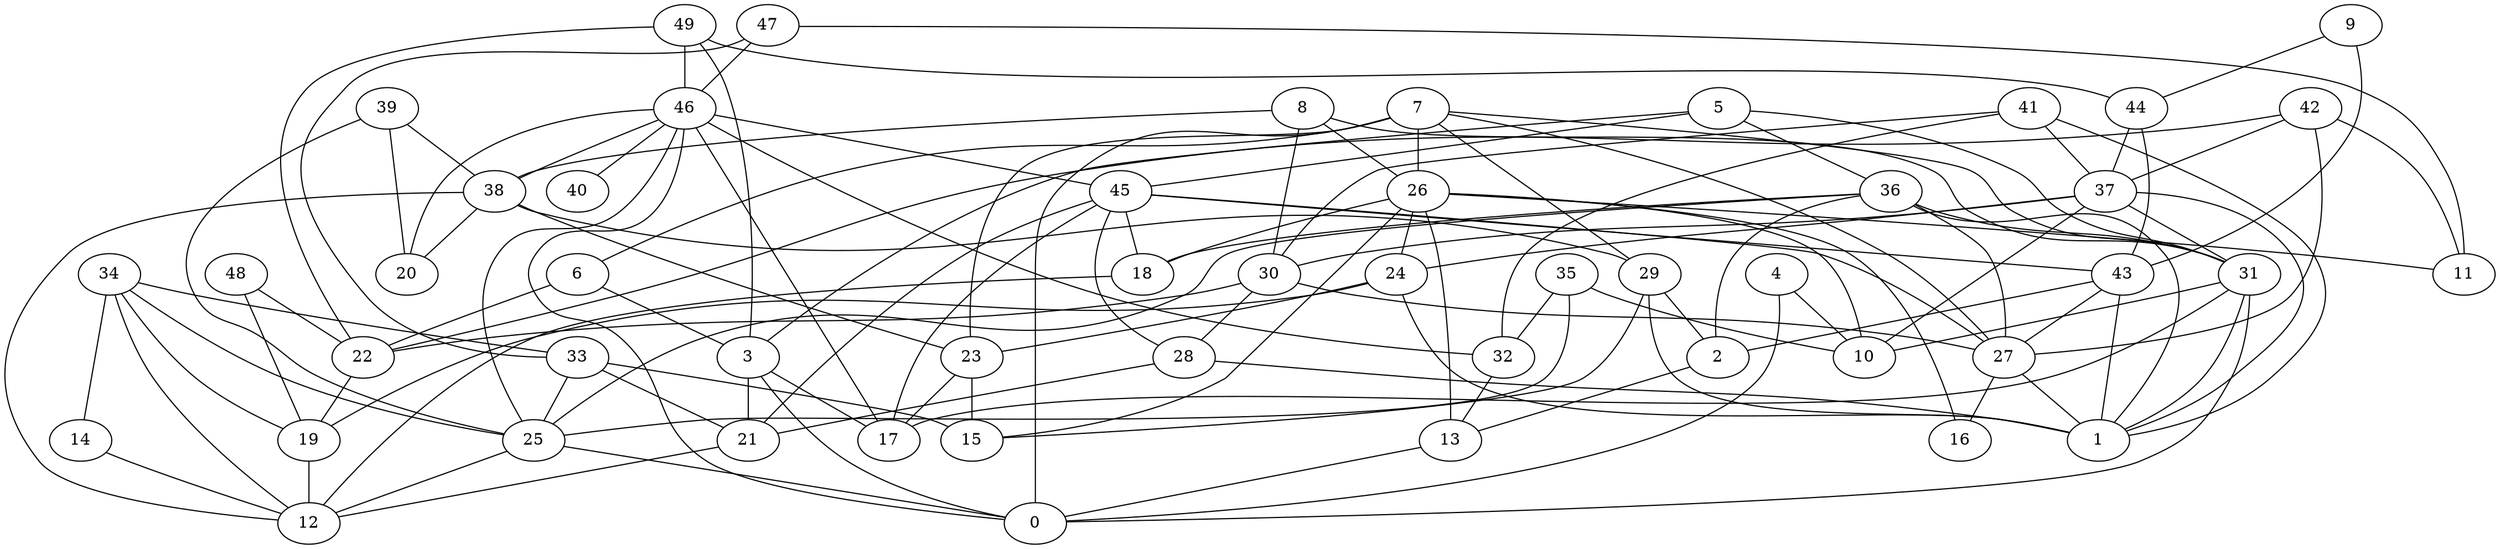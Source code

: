 digraph GG_graph {

subgraph G_graph {
edge [color = black]
"8" -> "38" [dir = none]
"24" -> "1" [dir = none]
"26" -> "16" [dir = none]
"32" -> "13" [dir = none]
"18" -> "12" [dir = none]
"48" -> "19" [dir = none]
"29" -> "15" [dir = none]
"34" -> "14" [dir = none]
"34" -> "12" [dir = none]
"39" -> "20" [dir = none]
"33" -> "25" [dir = none]
"4" -> "10" [dir = none]
"22" -> "19" [dir = none]
"9" -> "44" [dir = none]
"38" -> "20" [dir = none]
"38" -> "12" [dir = none]
"46" -> "40" [dir = none]
"46" -> "0" [dir = none]
"46" -> "38" [dir = none]
"46" -> "17" [dir = none]
"37" -> "10" [dir = none]
"37" -> "30" [dir = none]
"37" -> "31" [dir = none]
"6" -> "3" [dir = none]
"45" -> "21" [dir = none]
"45" -> "27" [dir = none]
"30" -> "28" [dir = none]
"36" -> "25" [dir = none]
"36" -> "1" [dir = none]
"36" -> "2" [dir = none]
"36" -> "31" [dir = none]
"36" -> "27" [dir = none]
"43" -> "27" [dir = none]
"31" -> "17" [dir = none]
"35" -> "32" [dir = none]
"27" -> "16" [dir = none]
"41" -> "32" [dir = none]
"41" -> "37" [dir = none]
"7" -> "29" [dir = none]
"7" -> "0" [dir = none]
"49" -> "3" [dir = none]
"49" -> "22" [dir = none]
"49" -> "46" [dir = none]
"42" -> "11" [dir = none]
"42" -> "37" [dir = none]
"44" -> "37" [dir = none]
"47" -> "46" [dir = none]
"5" -> "45" [dir = none]
"23" -> "17" [dir = none]
"7" -> "23" [dir = none]
"33" -> "21" [dir = none]
"36" -> "18" [dir = none]
"26" -> "11" [dir = none]
"3" -> "21" [dir = none]
"34" -> "19" [dir = none]
"30" -> "22" [dir = none]
"14" -> "12" [dir = none]
"28" -> "1" [dir = none]
"9" -> "43" [dir = none]
"24" -> "19" [dir = none]
"26" -> "18" [dir = none]
"2" -> "13" [dir = none]
"39" -> "25" [dir = none]
"7" -> "31" [dir = none]
"19" -> "12" [dir = none]
"25" -> "12" [dir = none]
"30" -> "27" [dir = none]
"44" -> "43" [dir = none]
"47" -> "11" [dir = none]
"8" -> "31" [dir = none]
"26" -> "10" [dir = none]
"48" -> "22" [dir = none]
"35" -> "10" [dir = none]
"26" -> "15" [dir = none]
"45" -> "17" [dir = none]
"37" -> "1" [dir = none]
"8" -> "26" [dir = none]
"49" -> "44" [dir = none]
"46" -> "32" [dir = none]
"27" -> "1" [dir = none]
"42" -> "22" [dir = none]
"7" -> "26" [dir = none]
"34" -> "33" [dir = none]
"8" -> "30" [dir = none]
"46" -> "20" [dir = none]
"3" -> "17" [dir = none]
"34" -> "25" [dir = none]
"45" -> "43" [dir = none]
"5" -> "31" [dir = none]
"42" -> "27" [dir = none]
"29" -> "2" [dir = none]
"5" -> "3" [dir = none]
"26" -> "24" [dir = none]
"43" -> "1" [dir = none]
"46" -> "45" [dir = none]
"31" -> "0" [dir = none]
"3" -> "0" [dir = none]
"43" -> "2" [dir = none]
"39" -> "38" [dir = none]
"38" -> "23" [dir = none]
"31" -> "10" [dir = none]
"13" -> "0" [dir = none]
"23" -> "15" [dir = none]
"35" -> "25" [dir = none]
"21" -> "12" [dir = none]
"38" -> "29" [dir = none]
"45" -> "18" [dir = none]
"33" -> "15" [dir = none]
"41" -> "30" [dir = none]
"7" -> "6" [dir = none]
"5" -> "36" [dir = none]
"29" -> "1" [dir = none]
"24" -> "23" [dir = none]
"4" -> "0" [dir = none]
"6" -> "22" [dir = none]
"41" -> "1" [dir = none]
"25" -> "0" [dir = none]
"46" -> "25" [dir = none]
"37" -> "24" [dir = none]
"47" -> "33" [dir = none]
"7" -> "27" [dir = none]
"26" -> "13" [dir = none]
"28" -> "21" [dir = none]
"31" -> "1" [dir = none]
"45" -> "28" [dir = none]
}

}
